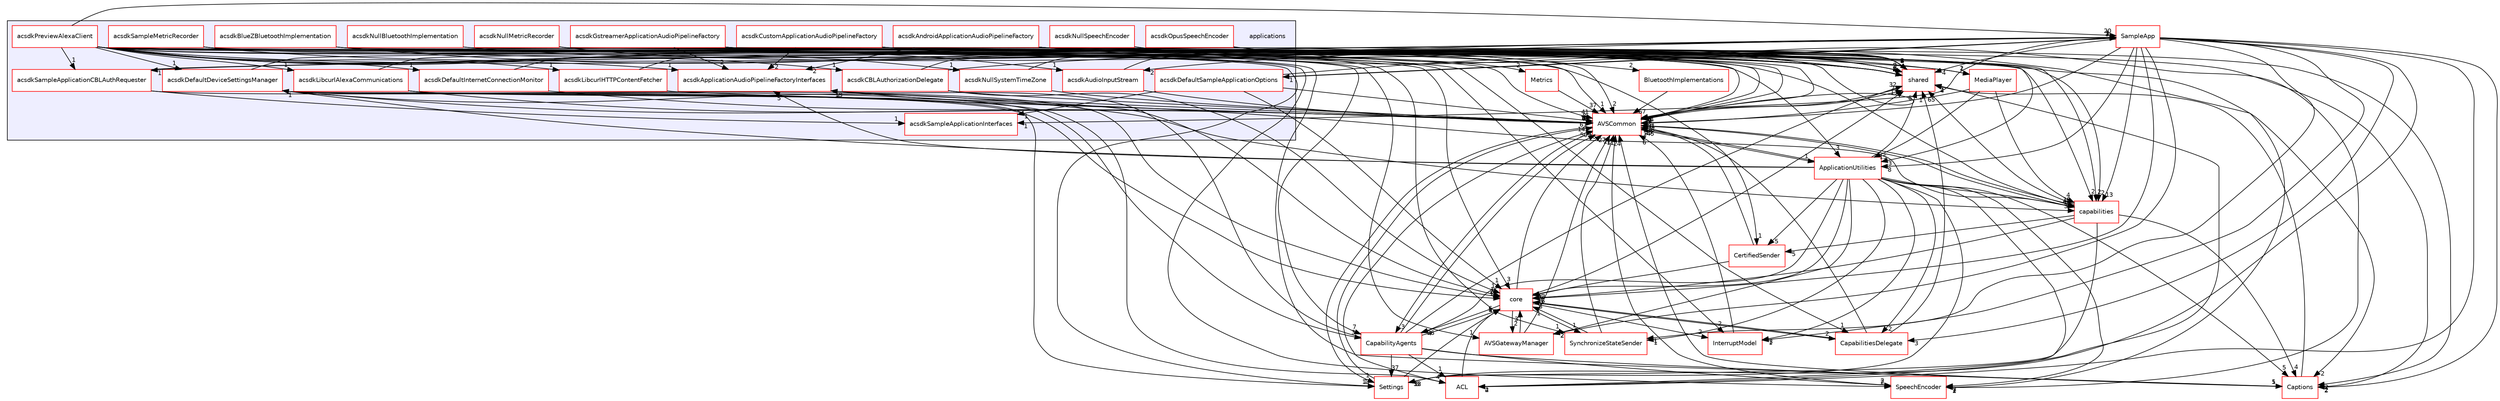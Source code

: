 digraph "/workplace/avs-device-sdk/applications" {
  compound=true
  node [ fontsize="10", fontname="Helvetica"];
  edge [ labelfontsize="10", labelfontname="Helvetica"];
  subgraph clusterdir_a6e4fee11f07c3b70486e88fe92cbbdc {
    graph [ bgcolor="#eeeeff", pencolor="black", label="" URL="dir_a6e4fee11f07c3b70486e88fe92cbbdc.html"];
    dir_a6e4fee11f07c3b70486e88fe92cbbdc [shape=plaintext label="applications"];
    dir_1cf53dd7f9966fe965530490bbad7057 [shape=box label="acsdkAndroidApplicationAudioPipelineFactory" color="red" fillcolor="white" style="filled" URL="dir_1cf53dd7f9966fe965530490bbad7057.html"];
    dir_5f7911d5aff7f3db61b81ea8d608701d [shape=box label="acsdkApplicationAudioPipelineFactoryInterfaces" color="red" fillcolor="white" style="filled" URL="dir_5f7911d5aff7f3db61b81ea8d608701d.html"];
    dir_6e5fdab6be803ed5b8181c38b7c94800 [shape=box label="acsdkAudioInputStream" color="red" fillcolor="white" style="filled" URL="dir_6e5fdab6be803ed5b8181c38b7c94800.html"];
    dir_6da513a35088d741074cab6b43d8e3f8 [shape=box label="acsdkBlueZBluetoothImplementation" color="red" fillcolor="white" style="filled" URL="dir_6da513a35088d741074cab6b43d8e3f8.html"];
    dir_364238d3763c18b6eab649c7e2690a5f [shape=box label="acsdkCBLAuthorizationDelegate" color="red" fillcolor="white" style="filled" URL="dir_364238d3763c18b6eab649c7e2690a5f.html"];
    dir_4db2804b83eeb6f824df12177a969a77 [shape=box label="acsdkCustomApplicationAudioPipelineFactory" color="red" fillcolor="white" style="filled" URL="dir_4db2804b83eeb6f824df12177a969a77.html"];
    dir_71f5bfcd0a5bab77daf39416ebe479fc [shape=box label="acsdkDefaultDeviceSettingsManager" color="red" fillcolor="white" style="filled" URL="dir_71f5bfcd0a5bab77daf39416ebe479fc.html"];
    dir_2b1324aab7372507d5b1023e15ff82ed [shape=box label="acsdkDefaultInternetConnectionMonitor" color="red" fillcolor="white" style="filled" URL="dir_2b1324aab7372507d5b1023e15ff82ed.html"];
    dir_d6da89875b90c7534db985b27b13c6a1 [shape=box label="acsdkDefaultSampleApplicationOptions" color="red" fillcolor="white" style="filled" URL="dir_d6da89875b90c7534db985b27b13c6a1.html"];
    dir_c1b37f1635fc8a7f15912cfd50e93f5b [shape=box label="acsdkGstreamerApplicationAudioPipelineFactory" color="red" fillcolor="white" style="filled" URL="dir_c1b37f1635fc8a7f15912cfd50e93f5b.html"];
    dir_dd3a3f4bad9cc2f3e4d0c1debdf7be7c [shape=box label="acsdkLibcurlAlexaCommunications" color="red" fillcolor="white" style="filled" URL="dir_dd3a3f4bad9cc2f3e4d0c1debdf7be7c.html"];
    dir_3331e98c94e2b3a45d3ee3dc3c4ccbde [shape=box label="acsdkLibcurlHTTPContentFetcher" color="red" fillcolor="white" style="filled" URL="dir_3331e98c94e2b3a45d3ee3dc3c4ccbde.html"];
    dir_e02d16e41de87394e4c037287f420699 [shape=box label="acsdkNullBluetoothImplementation" color="red" fillcolor="white" style="filled" URL="dir_e02d16e41de87394e4c037287f420699.html"];
    dir_3173ae89296cd01bbdb6a501d675bdf6 [shape=box label="acsdkNullMetricRecorder" color="red" fillcolor="white" style="filled" URL="dir_3173ae89296cd01bbdb6a501d675bdf6.html"];
    dir_7d20c5307202a034bc1a78ccc0c55583 [shape=box label="acsdkNullSpeechEncoder" color="red" fillcolor="white" style="filled" URL="dir_7d20c5307202a034bc1a78ccc0c55583.html"];
    dir_173ea26d5505b4a0e92ec4de82bbd352 [shape=box label="acsdkNullSystemTimeZone" color="red" fillcolor="white" style="filled" URL="dir_173ea26d5505b4a0e92ec4de82bbd352.html"];
    dir_96a67075439c4181990a0154ca292ecf [shape=box label="acsdkOpusSpeechEncoder" color="red" fillcolor="white" style="filled" URL="dir_96a67075439c4181990a0154ca292ecf.html"];
    dir_62711260edc4e066c7f76e6799d8392c [shape=box label="acsdkPreviewAlexaClient" color="red" fillcolor="white" style="filled" URL="dir_62711260edc4e066c7f76e6799d8392c.html"];
    dir_9ccf9315b0a27650f0f760a264808e11 [shape=box label="acsdkSampleApplicationCBLAuthRequester" color="red" fillcolor="white" style="filled" URL="dir_9ccf9315b0a27650f0f760a264808e11.html"];
    dir_0c573f6f99f98abb37dc81ba5bc6038c [shape=box label="acsdkSampleApplicationInterfaces" color="red" fillcolor="white" style="filled" URL="dir_0c573f6f99f98abb37dc81ba5bc6038c.html"];
    dir_f0211a837f5821a6a4f7dce18e559ffd [shape=box label="acsdkSampleMetricRecorder" color="red" fillcolor="white" style="filled" URL="dir_f0211a837f5821a6a4f7dce18e559ffd.html"];
  }
  dir_9982052f7ce695d12571567315b2fafa [shape=box label="shared" fillcolor="white" style="filled" color="red" URL="dir_9982052f7ce695d12571567315b2fafa.html"];
  dir_69fa8d0f4fee2820ffc8601fbf428b42 [shape=box label="SampleApp" fillcolor="white" style="filled" color="red" URL="dir_69fa8d0f4fee2820ffc8601fbf428b42.html"];
  dir_748b5abbb33df61eda67007924a1a0cb [shape=box label="ApplicationUtilities" fillcolor="white" style="filled" color="red" URL="dir_748b5abbb33df61eda67007924a1a0cb.html"];
  dir_7cf910bd1d7603f12ef47ff650cec893 [shape=box label="CapabilityAgents" fillcolor="white" style="filled" color="red" URL="dir_7cf910bd1d7603f12ef47ff650cec893.html"];
  dir_6b07903b29b547047bfa8a8b819c80bf [shape=box label="SpeechEncoder" fillcolor="white" style="filled" color="red" URL="dir_6b07903b29b547047bfa8a8b819c80bf.html"];
  dir_43f851592d494520999e836628ea5995 [shape=box label="Metrics" fillcolor="white" style="filled" color="red" URL="dir_43f851592d494520999e836628ea5995.html"];
  dir_de0e77330fd0ab33359e90b501923c8e [shape=box label="Captions" fillcolor="white" style="filled" color="red" URL="dir_de0e77330fd0ab33359e90b501923c8e.html"];
  dir_cf27311ab9f4263eef70b28364b95692 [shape=box label="CertifiedSender" fillcolor="white" style="filled" color="red" URL="dir_cf27311ab9f4263eef70b28364b95692.html"];
  dir_9d34932954f3d83257e5e12e3f421a72 [shape=box label="MediaPlayer" fillcolor="white" style="filled" color="red" URL="dir_9d34932954f3d83257e5e12e3f421a72.html"];
  dir_8ae0dd75af039a94f4269584fb8eef13 [shape=box label="Settings" fillcolor="white" style="filled" color="red" URL="dir_8ae0dd75af039a94f4269584fb8eef13.html"];
  dir_b1dfedc9efa610ba8c818c30206ff41f [shape=box label="ACL" fillcolor="white" style="filled" color="red" URL="dir_b1dfedc9efa610ba8c818c30206ff41f.html"];
  dir_13e65effb2bde530b17b3d5eefcd0266 [shape=box label="AVSCommon" fillcolor="white" style="filled" color="red" URL="dir_13e65effb2bde530b17b3d5eefcd0266.html"];
  dir_393484519c59ac99088674c9b5ebc5b9 [shape=box label="AVSGatewayManager" fillcolor="white" style="filled" color="red" URL="dir_393484519c59ac99088674c9b5ebc5b9.html"];
  dir_4270bfced15e0e73154b13468c7c9ad9 [shape=box label="core" fillcolor="white" style="filled" color="red" URL="dir_4270bfced15e0e73154b13468c7c9ad9.html"];
  dir_1da5878b5eab0954316ec5377b4b3029 [shape=box label="InterruptModel" fillcolor="white" style="filled" color="red" URL="dir_1da5878b5eab0954316ec5377b4b3029.html"];
  dir_55f1e16e469d547c636a522dac21b8a1 [shape=box label="capabilities" fillcolor="white" style="filled" color="red" URL="dir_55f1e16e469d547c636a522dac21b8a1.html"];
  dir_3bb03bb8f5c109658007b64753c5da0f [shape=box label="SynchronizeStateSender" fillcolor="white" style="filled" color="red" URL="dir_3bb03bb8f5c109658007b64753c5da0f.html"];
  dir_27114e8c504df5f4609f20f7d28eb6fc [shape=box label="BluetoothImplementations" fillcolor="white" style="filled" color="red" URL="dir_27114e8c504df5f4609f20f7d28eb6fc.html"];
  dir_924a657fe36215a0159270de1b610651 [shape=box label="CapabilitiesDelegate" fillcolor="white" style="filled" color="red" URL="dir_924a657fe36215a0159270de1b610651.html"];
  dir_9982052f7ce695d12571567315b2fafa->dir_13e65effb2bde530b17b3d5eefcd0266 [headlabel="14", labeldistance=1.5 headhref="dir_000598_000017.html"];
  dir_69fa8d0f4fee2820ffc8601fbf428b42->dir_0c573f6f99f98abb37dc81ba5bc6038c [headlabel="1", labeldistance=1.5 headhref="dir_000117_000110.html"];
  dir_69fa8d0f4fee2820ffc8601fbf428b42->dir_9982052f7ce695d12571567315b2fafa [headlabel="4", labeldistance=1.5 headhref="dir_000117_000598.html"];
  dir_69fa8d0f4fee2820ffc8601fbf428b42->dir_748b5abbb33df61eda67007924a1a0cb [headlabel="8", labeldistance=1.5 headhref="dir_000117_000113.html"];
  dir_69fa8d0f4fee2820ffc8601fbf428b42->dir_6e5fdab6be803ed5b8181c38b7c94800 [headlabel="2", labeldistance=1.5 headhref="dir_000117_000046.html"];
  dir_69fa8d0f4fee2820ffc8601fbf428b42->dir_de0e77330fd0ab33359e90b501923c8e [headlabel="2", labeldistance=1.5 headhref="dir_000117_000435.html"];
  dir_69fa8d0f4fee2820ffc8601fbf428b42->dir_8ae0dd75af039a94f4269584fb8eef13 [headlabel="12", labeldistance=1.5 headhref="dir_000117_000588.html"];
  dir_69fa8d0f4fee2820ffc8601fbf428b42->dir_b1dfedc9efa610ba8c818c30206ff41f [headlabel="2", labeldistance=1.5 headhref="dir_000117_000000.html"];
  dir_69fa8d0f4fee2820ffc8601fbf428b42->dir_13e65effb2bde530b17b3d5eefcd0266 [headlabel="131", labeldistance=1.5 headhref="dir_000117_000017.html"];
  dir_69fa8d0f4fee2820ffc8601fbf428b42->dir_393484519c59ac99088674c9b5ebc5b9 [headlabel="2", labeldistance=1.5 headhref="dir_000117_000247.html"];
  dir_69fa8d0f4fee2820ffc8601fbf428b42->dir_4270bfced15e0e73154b13468c7c9ad9 [headlabel="8", labeldistance=1.5 headhref="dir_000117_000461.html"];
  dir_69fa8d0f4fee2820ffc8601fbf428b42->dir_d6da89875b90c7534db985b27b13c6a1 [headlabel="1", labeldistance=1.5 headhref="dir_000117_000070.html"];
  dir_69fa8d0f4fee2820ffc8601fbf428b42->dir_1da5878b5eab0954316ec5377b4b3029 [headlabel="1", labeldistance=1.5 headhref="dir_000117_000524.html"];
  dir_69fa8d0f4fee2820ffc8601fbf428b42->dir_55f1e16e469d547c636a522dac21b8a1 [headlabel="13", labeldistance=1.5 headhref="dir_000117_000149.html"];
  dir_69fa8d0f4fee2820ffc8601fbf428b42->dir_3bb03bb8f5c109658007b64753c5da0f [headlabel="1", labeldistance=1.5 headhref="dir_000117_000649.html"];
  dir_69fa8d0f4fee2820ffc8601fbf428b42->dir_924a657fe36215a0159270de1b610651 [headlabel="3", labeldistance=1.5 headhref="dir_000117_000009.html"];
  dir_69fa8d0f4fee2820ffc8601fbf428b42->dir_9ccf9315b0a27650f0f760a264808e11 [headlabel="1", labeldistance=1.5 headhref="dir_000117_000106.html"];
  dir_748b5abbb33df61eda67007924a1a0cb->dir_9982052f7ce695d12571567315b2fafa [headlabel="8", labeldistance=1.5 headhref="dir_000113_000598.html"];
  dir_748b5abbb33df61eda67007924a1a0cb->dir_7cf910bd1d7603f12ef47ff650cec893 [headlabel="36", labeldistance=1.5 headhref="dir_000113_000357.html"];
  dir_748b5abbb33df61eda67007924a1a0cb->dir_6b07903b29b547047bfa8a8b819c80bf [headlabel="2", labeldistance=1.5 headhref="dir_000113_000634.html"];
  dir_748b5abbb33df61eda67007924a1a0cb->dir_71f5bfcd0a5bab77daf39416ebe479fc [headlabel="1", labeldistance=1.5 headhref="dir_000113_000062.html"];
  dir_748b5abbb33df61eda67007924a1a0cb->dir_5f7911d5aff7f3db61b81ea8d608701d [headlabel="5", labeldistance=1.5 headhref="dir_000113_000041.html"];
  dir_748b5abbb33df61eda67007924a1a0cb->dir_de0e77330fd0ab33359e90b501923c8e [headlabel="5", labeldistance=1.5 headhref="dir_000113_000435.html"];
  dir_748b5abbb33df61eda67007924a1a0cb->dir_cf27311ab9f4263eef70b28364b95692 [headlabel="5", labeldistance=1.5 headhref="dir_000113_000450.html"];
  dir_748b5abbb33df61eda67007924a1a0cb->dir_8ae0dd75af039a94f4269584fb8eef13 [headlabel="3", labeldistance=1.5 headhref="dir_000113_000588.html"];
  dir_748b5abbb33df61eda67007924a1a0cb->dir_b1dfedc9efa610ba8c818c30206ff41f [headlabel="4", labeldistance=1.5 headhref="dir_000113_000000.html"];
  dir_748b5abbb33df61eda67007924a1a0cb->dir_13e65effb2bde530b17b3d5eefcd0266 [headlabel="145", labeldistance=1.5 headhref="dir_000113_000017.html"];
  dir_748b5abbb33df61eda67007924a1a0cb->dir_393484519c59ac99088674c9b5ebc5b9 [headlabel="2", labeldistance=1.5 headhref="dir_000113_000247.html"];
  dir_748b5abbb33df61eda67007924a1a0cb->dir_4270bfced15e0e73154b13468c7c9ad9 [headlabel="13", labeldistance=1.5 headhref="dir_000113_000461.html"];
  dir_748b5abbb33df61eda67007924a1a0cb->dir_1da5878b5eab0954316ec5377b4b3029 [headlabel="3", labeldistance=1.5 headhref="dir_000113_000524.html"];
  dir_748b5abbb33df61eda67007924a1a0cb->dir_55f1e16e469d547c636a522dac21b8a1 [headlabel="47", labeldistance=1.5 headhref="dir_000113_000149.html"];
  dir_748b5abbb33df61eda67007924a1a0cb->dir_3bb03bb8f5c109658007b64753c5da0f [headlabel="1", labeldistance=1.5 headhref="dir_000113_000649.html"];
  dir_748b5abbb33df61eda67007924a1a0cb->dir_924a657fe36215a0159270de1b610651 [headlabel="2", labeldistance=1.5 headhref="dir_000113_000009.html"];
  dir_dd3a3f4bad9cc2f3e4d0c1debdf7be7c->dir_9982052f7ce695d12571567315b2fafa [headlabel="6", labeldistance=1.5 headhref="dir_000074_000598.html"];
  dir_dd3a3f4bad9cc2f3e4d0c1debdf7be7c->dir_b1dfedc9efa610ba8c818c30206ff41f [headlabel="4", labeldistance=1.5 headhref="dir_000074_000000.html"];
  dir_dd3a3f4bad9cc2f3e4d0c1debdf7be7c->dir_13e65effb2bde530b17b3d5eefcd0266 [headlabel="7", labeldistance=1.5 headhref="dir_000074_000017.html"];
  dir_dd3a3f4bad9cc2f3e4d0c1debdf7be7c->dir_4270bfced15e0e73154b13468c7c9ad9 [headlabel="1", labeldistance=1.5 headhref="dir_000074_000461.html"];
  dir_6e5fdab6be803ed5b8181c38b7c94800->dir_9982052f7ce695d12571567315b2fafa [headlabel="3", labeldistance=1.5 headhref="dir_000046_000598.html"];
  dir_6e5fdab6be803ed5b8181c38b7c94800->dir_13e65effb2bde530b17b3d5eefcd0266 [headlabel="7", labeldistance=1.5 headhref="dir_000046_000017.html"];
  dir_7cf910bd1d7603f12ef47ff650cec893->dir_9982052f7ce695d12571567315b2fafa [headlabel="32", labeldistance=1.5 headhref="dir_000357_000598.html"];
  dir_7cf910bd1d7603f12ef47ff650cec893->dir_6b07903b29b547047bfa8a8b819c80bf [headlabel="2", labeldistance=1.5 headhref="dir_000357_000634.html"];
  dir_7cf910bd1d7603f12ef47ff650cec893->dir_5f7911d5aff7f3db61b81ea8d608701d [headlabel="2", labeldistance=1.5 headhref="dir_000357_000041.html"];
  dir_7cf910bd1d7603f12ef47ff650cec893->dir_de0e77330fd0ab33359e90b501923c8e [headlabel="5", labeldistance=1.5 headhref="dir_000357_000435.html"];
  dir_7cf910bd1d7603f12ef47ff650cec893->dir_8ae0dd75af039a94f4269584fb8eef13 [headlabel="37", labeldistance=1.5 headhref="dir_000357_000588.html"];
  dir_7cf910bd1d7603f12ef47ff650cec893->dir_b1dfedc9efa610ba8c818c30206ff41f [headlabel="1", labeldistance=1.5 headhref="dir_000357_000000.html"];
  dir_7cf910bd1d7603f12ef47ff650cec893->dir_13e65effb2bde530b17b3d5eefcd0266 [headlabel="509", labeldistance=1.5 headhref="dir_000357_000017.html"];
  dir_7cf910bd1d7603f12ef47ff650cec893->dir_4270bfced15e0e73154b13468c7c9ad9 [headlabel="6", labeldistance=1.5 headhref="dir_000357_000461.html"];
  dir_6b07903b29b547047bfa8a8b819c80bf->dir_13e65effb2bde530b17b3d5eefcd0266 [headlabel="11", labeldistance=1.5 headhref="dir_000634_000017.html"];
  dir_43f851592d494520999e836628ea5995->dir_13e65effb2bde530b17b3d5eefcd0266 [headlabel="37", labeldistance=1.5 headhref="dir_000559_000017.html"];
  dir_364238d3763c18b6eab649c7e2690a5f->dir_9982052f7ce695d12571567315b2fafa [headlabel="3", labeldistance=1.5 headhref="dir_000058_000598.html"];
  dir_364238d3763c18b6eab649c7e2690a5f->dir_69fa8d0f4fee2820ffc8601fbf428b42 [headlabel="3", labeldistance=1.5 headhref="dir_000058_000117.html"];
  dir_364238d3763c18b6eab649c7e2690a5f->dir_13e65effb2bde530b17b3d5eefcd0266 [headlabel="4", labeldistance=1.5 headhref="dir_000058_000017.html"];
  dir_364238d3763c18b6eab649c7e2690a5f->dir_4270bfced15e0e73154b13468c7c9ad9 [headlabel="1", labeldistance=1.5 headhref="dir_000058_000461.html"];
  dir_71f5bfcd0a5bab77daf39416ebe479fc->dir_9982052f7ce695d12571567315b2fafa [headlabel="3", labeldistance=1.5 headhref="dir_000062_000598.html"];
  dir_71f5bfcd0a5bab77daf39416ebe479fc->dir_7cf910bd1d7603f12ef47ff650cec893 [headlabel="3", labeldistance=1.5 headhref="dir_000062_000357.html"];
  dir_71f5bfcd0a5bab77daf39416ebe479fc->dir_8ae0dd75af039a94f4269584fb8eef13 [headlabel="13", labeldistance=1.5 headhref="dir_000062_000588.html"];
  dir_71f5bfcd0a5bab77daf39416ebe479fc->dir_13e65effb2bde530b17b3d5eefcd0266 [headlabel="12", labeldistance=1.5 headhref="dir_000062_000017.html"];
  dir_71f5bfcd0a5bab77daf39416ebe479fc->dir_4270bfced15e0e73154b13468c7c9ad9 [headlabel="2", labeldistance=1.5 headhref="dir_000062_000461.html"];
  dir_71f5bfcd0a5bab77daf39416ebe479fc->dir_55f1e16e469d547c636a522dac21b8a1 [headlabel="3", labeldistance=1.5 headhref="dir_000062_000149.html"];
  dir_5f7911d5aff7f3db61b81ea8d608701d->dir_13e65effb2bde530b17b3d5eefcd0266 [headlabel="5", labeldistance=1.5 headhref="dir_000041_000017.html"];
  dir_4db2804b83eeb6f824df12177a969a77->dir_9982052f7ce695d12571567315b2fafa [headlabel="5", labeldistance=1.5 headhref="dir_000032_000598.html"];
  dir_4db2804b83eeb6f824df12177a969a77->dir_5f7911d5aff7f3db61b81ea8d608701d [headlabel="2", labeldistance=1.5 headhref="dir_000032_000041.html"];
  dir_4db2804b83eeb6f824df12177a969a77->dir_de0e77330fd0ab33359e90b501923c8e [headlabel="2", labeldistance=1.5 headhref="dir_000032_000435.html"];
  dir_4db2804b83eeb6f824df12177a969a77->dir_13e65effb2bde530b17b3d5eefcd0266 [headlabel="9", labeldistance=1.5 headhref="dir_000032_000017.html"];
  dir_4db2804b83eeb6f824df12177a969a77->dir_55f1e16e469d547c636a522dac21b8a1 [headlabel="2", labeldistance=1.5 headhref="dir_000032_000149.html"];
  dir_de0e77330fd0ab33359e90b501923c8e->dir_9982052f7ce695d12571567315b2fafa [headlabel="4", labeldistance=1.5 headhref="dir_000435_000598.html"];
  dir_de0e77330fd0ab33359e90b501923c8e->dir_13e65effb2bde530b17b3d5eefcd0266 [headlabel="24", labeldistance=1.5 headhref="dir_000435_000017.html"];
  dir_cf27311ab9f4263eef70b28364b95692->dir_13e65effb2bde530b17b3d5eefcd0266 [headlabel="25", labeldistance=1.5 headhref="dir_000450_000017.html"];
  dir_cf27311ab9f4263eef70b28364b95692->dir_4270bfced15e0e73154b13468c7c9ad9 [headlabel="6", labeldistance=1.5 headhref="dir_000450_000461.html"];
  dir_9d34932954f3d83257e5e12e3f421a72->dir_748b5abbb33df61eda67007924a1a0cb [headlabel="15", labeldistance=1.5 headhref="dir_000548_000113.html"];
  dir_9d34932954f3d83257e5e12e3f421a72->dir_13e65effb2bde530b17b3d5eefcd0266 [headlabel="78", labeldistance=1.5 headhref="dir_000548_000017.html"];
  dir_9d34932954f3d83257e5e12e3f421a72->dir_55f1e16e469d547c636a522dac21b8a1 [headlabel="4", labeldistance=1.5 headhref="dir_000548_000149.html"];
  dir_8ae0dd75af039a94f4269584fb8eef13->dir_13e65effb2bde530b17b3d5eefcd0266 [headlabel="61", labeldistance=1.5 headhref="dir_000588_000017.html"];
  dir_8ae0dd75af039a94f4269584fb8eef13->dir_4270bfced15e0e73154b13468c7c9ad9 [headlabel="4", labeldistance=1.5 headhref="dir_000588_000461.html"];
  dir_b1dfedc9efa610ba8c818c30206ff41f->dir_9982052f7ce695d12571567315b2fafa [headlabel="2", labeldistance=1.5 headhref="dir_000000_000598.html"];
  dir_b1dfedc9efa610ba8c818c30206ff41f->dir_13e65effb2bde530b17b3d5eefcd0266 [headlabel="142", labeldistance=1.5 headhref="dir_000000_000017.html"];
  dir_b1dfedc9efa610ba8c818c30206ff41f->dir_4270bfced15e0e73154b13468c7c9ad9 [headlabel="1", labeldistance=1.5 headhref="dir_000000_000461.html"];
  dir_2b1324aab7372507d5b1023e15ff82ed->dir_9982052f7ce695d12571567315b2fafa [headlabel="2", labeldistance=1.5 headhref="dir_000066_000598.html"];
  dir_2b1324aab7372507d5b1023e15ff82ed->dir_13e65effb2bde530b17b3d5eefcd0266 [headlabel="3", labeldistance=1.5 headhref="dir_000066_000017.html"];
  dir_13e65effb2bde530b17b3d5eefcd0266->dir_9982052f7ce695d12571567315b2fafa [headlabel="2", labeldistance=1.5 headhref="dir_000017_000598.html"];
  dir_13e65effb2bde530b17b3d5eefcd0266->dir_748b5abbb33df61eda67007924a1a0cb [headlabel="1", labeldistance=1.5 headhref="dir_000017_000113.html"];
  dir_13e65effb2bde530b17b3d5eefcd0266->dir_7cf910bd1d7603f12ef47ff650cec893 [headlabel="3", labeldistance=1.5 headhref="dir_000017_000357.html"];
  dir_13e65effb2bde530b17b3d5eefcd0266->dir_8ae0dd75af039a94f4269584fb8eef13 [headlabel="1", labeldistance=1.5 headhref="dir_000017_000588.html"];
  dir_13e65effb2bde530b17b3d5eefcd0266->dir_55f1e16e469d547c636a522dac21b8a1 [headlabel="4", labeldistance=1.5 headhref="dir_000017_000149.html"];
  dir_1cf53dd7f9966fe965530490bbad7057->dir_9982052f7ce695d12571567315b2fafa [headlabel="5", labeldistance=1.5 headhref="dir_000029_000598.html"];
  dir_1cf53dd7f9966fe965530490bbad7057->dir_748b5abbb33df61eda67007924a1a0cb [headlabel="3", labeldistance=1.5 headhref="dir_000029_000113.html"];
  dir_1cf53dd7f9966fe965530490bbad7057->dir_5f7911d5aff7f3db61b81ea8d608701d [headlabel="2", labeldistance=1.5 headhref="dir_000029_000041.html"];
  dir_1cf53dd7f9966fe965530490bbad7057->dir_de0e77330fd0ab33359e90b501923c8e [headlabel="2", labeldistance=1.5 headhref="dir_000029_000435.html"];
  dir_1cf53dd7f9966fe965530490bbad7057->dir_9d34932954f3d83257e5e12e3f421a72 [headlabel="2", labeldistance=1.5 headhref="dir_000029_000548.html"];
  dir_1cf53dd7f9966fe965530490bbad7057->dir_13e65effb2bde530b17b3d5eefcd0266 [headlabel="9", labeldistance=1.5 headhref="dir_000029_000017.html"];
  dir_1cf53dd7f9966fe965530490bbad7057->dir_55f1e16e469d547c636a522dac21b8a1 [headlabel="2", labeldistance=1.5 headhref="dir_000029_000149.html"];
  dir_393484519c59ac99088674c9b5ebc5b9->dir_13e65effb2bde530b17b3d5eefcd0266 [headlabel="27", labeldistance=1.5 headhref="dir_000247_000017.html"];
  dir_393484519c59ac99088674c9b5ebc5b9->dir_4270bfced15e0e73154b13468c7c9ad9 [headlabel="3", labeldistance=1.5 headhref="dir_000247_000461.html"];
  dir_4270bfced15e0e73154b13468c7c9ad9->dir_9982052f7ce695d12571567315b2fafa [headlabel="13", labeldistance=1.5 headhref="dir_000461_000598.html"];
  dir_4270bfced15e0e73154b13468c7c9ad9->dir_7cf910bd1d7603f12ef47ff650cec893 [headlabel="4", labeldistance=1.5 headhref="dir_000461_000357.html"];
  dir_4270bfced15e0e73154b13468c7c9ad9->dir_13e65effb2bde530b17b3d5eefcd0266 [headlabel="76", labeldistance=1.5 headhref="dir_000461_000017.html"];
  dir_4270bfced15e0e73154b13468c7c9ad9->dir_393484519c59ac99088674c9b5ebc5b9 [headlabel="2", labeldistance=1.5 headhref="dir_000461_000247.html"];
  dir_4270bfced15e0e73154b13468c7c9ad9->dir_1da5878b5eab0954316ec5377b4b3029 [headlabel="2", labeldistance=1.5 headhref="dir_000461_000524.html"];
  dir_4270bfced15e0e73154b13468c7c9ad9->dir_3bb03bb8f5c109658007b64753c5da0f [headlabel="1", labeldistance=1.5 headhref="dir_000461_000649.html"];
  dir_4270bfced15e0e73154b13468c7c9ad9->dir_924a657fe36215a0159270de1b610651 [headlabel="2", labeldistance=1.5 headhref="dir_000461_000009.html"];
  dir_62711260edc4e066c7f76e6799d8392c->dir_9982052f7ce695d12571567315b2fafa [headlabel="7", labeldistance=1.5 headhref="dir_000102_000598.html"];
  dir_62711260edc4e066c7f76e6799d8392c->dir_69fa8d0f4fee2820ffc8601fbf428b42 [headlabel="20", labeldistance=1.5 headhref="dir_000102_000117.html"];
  dir_62711260edc4e066c7f76e6799d8392c->dir_748b5abbb33df61eda67007924a1a0cb [headlabel="3", labeldistance=1.5 headhref="dir_000102_000113.html"];
  dir_62711260edc4e066c7f76e6799d8392c->dir_dd3a3f4bad9cc2f3e4d0c1debdf7be7c [headlabel="1", labeldistance=1.5 headhref="dir_000102_000074.html"];
  dir_62711260edc4e066c7f76e6799d8392c->dir_6e5fdab6be803ed5b8181c38b7c94800 [headlabel="1", labeldistance=1.5 headhref="dir_000102_000046.html"];
  dir_62711260edc4e066c7f76e6799d8392c->dir_7cf910bd1d7603f12ef47ff650cec893 [headlabel="7", labeldistance=1.5 headhref="dir_000102_000357.html"];
  dir_62711260edc4e066c7f76e6799d8392c->dir_6b07903b29b547047bfa8a8b819c80bf [headlabel="2", labeldistance=1.5 headhref="dir_000102_000634.html"];
  dir_62711260edc4e066c7f76e6799d8392c->dir_364238d3763c18b6eab649c7e2690a5f [headlabel="1", labeldistance=1.5 headhref="dir_000102_000058.html"];
  dir_62711260edc4e066c7f76e6799d8392c->dir_71f5bfcd0a5bab77daf39416ebe479fc [headlabel="1", labeldistance=1.5 headhref="dir_000102_000062.html"];
  dir_62711260edc4e066c7f76e6799d8392c->dir_5f7911d5aff7f3db61b81ea8d608701d [headlabel="1", labeldistance=1.5 headhref="dir_000102_000041.html"];
  dir_62711260edc4e066c7f76e6799d8392c->dir_de0e77330fd0ab33359e90b501923c8e [headlabel="1", labeldistance=1.5 headhref="dir_000102_000435.html"];
  dir_62711260edc4e066c7f76e6799d8392c->dir_cf27311ab9f4263eef70b28364b95692 [headlabel="1", labeldistance=1.5 headhref="dir_000102_000450.html"];
  dir_62711260edc4e066c7f76e6799d8392c->dir_8ae0dd75af039a94f4269584fb8eef13 [headlabel="1", labeldistance=1.5 headhref="dir_000102_000588.html"];
  dir_62711260edc4e066c7f76e6799d8392c->dir_2b1324aab7372507d5b1023e15ff82ed [headlabel="1", labeldistance=1.5 headhref="dir_000102_000066.html"];
  dir_62711260edc4e066c7f76e6799d8392c->dir_13e65effb2bde530b17b3d5eefcd0266 [headlabel="41", labeldistance=1.5 headhref="dir_000102_000017.html"];
  dir_62711260edc4e066c7f76e6799d8392c->dir_393484519c59ac99088674c9b5ebc5b9 [headlabel="1", labeldistance=1.5 headhref="dir_000102_000247.html"];
  dir_62711260edc4e066c7f76e6799d8392c->dir_4270bfced15e0e73154b13468c7c9ad9 [headlabel="3", labeldistance=1.5 headhref="dir_000102_000461.html"];
  dir_62711260edc4e066c7f76e6799d8392c->dir_173ea26d5505b4a0e92ec4de82bbd352 [headlabel="1", labeldistance=1.5 headhref="dir_000102_000098.html"];
  dir_62711260edc4e066c7f76e6799d8392c->dir_1da5878b5eab0954316ec5377b4b3029 [headlabel="2", labeldistance=1.5 headhref="dir_000102_000524.html"];
  dir_62711260edc4e066c7f76e6799d8392c->dir_55f1e16e469d547c636a522dac21b8a1 [headlabel="18", labeldistance=1.5 headhref="dir_000102_000149.html"];
  dir_62711260edc4e066c7f76e6799d8392c->dir_3bb03bb8f5c109658007b64753c5da0f [headlabel="1", labeldistance=1.5 headhref="dir_000102_000649.html"];
  dir_62711260edc4e066c7f76e6799d8392c->dir_3331e98c94e2b3a45d3ee3dc3c4ccbde [headlabel="1", labeldistance=1.5 headhref="dir_000102_000078.html"];
  dir_62711260edc4e066c7f76e6799d8392c->dir_924a657fe36215a0159270de1b610651 [headlabel="1", labeldistance=1.5 headhref="dir_000102_000009.html"];
  dir_62711260edc4e066c7f76e6799d8392c->dir_9ccf9315b0a27650f0f760a264808e11 [headlabel="1", labeldistance=1.5 headhref="dir_000102_000106.html"];
  dir_96a67075439c4181990a0154ca292ecf->dir_9982052f7ce695d12571567315b2fafa [headlabel="2", labeldistance=1.5 headhref="dir_000093_000598.html"];
  dir_96a67075439c4181990a0154ca292ecf->dir_6b07903b29b547047bfa8a8b819c80bf [headlabel="2", labeldistance=1.5 headhref="dir_000093_000634.html"];
  dir_e02d16e41de87394e4c037287f420699->dir_9982052f7ce695d12571567315b2fafa [headlabel="3", labeldistance=1.5 headhref="dir_000053_000598.html"];
  dir_e02d16e41de87394e4c037287f420699->dir_13e65effb2bde530b17b3d5eefcd0266 [headlabel="2", labeldistance=1.5 headhref="dir_000053_000017.html"];
  dir_6da513a35088d741074cab6b43d8e3f8->dir_9982052f7ce695d12571567315b2fafa [headlabel="4", labeldistance=1.5 headhref="dir_000050_000598.html"];
  dir_6da513a35088d741074cab6b43d8e3f8->dir_13e65effb2bde530b17b3d5eefcd0266 [headlabel="2", labeldistance=1.5 headhref="dir_000050_000017.html"];
  dir_6da513a35088d741074cab6b43d8e3f8->dir_27114e8c504df5f4609f20f7d28eb6fc [headlabel="2", labeldistance=1.5 headhref="dir_000050_000255.html"];
  dir_173ea26d5505b4a0e92ec4de82bbd352->dir_9982052f7ce695d12571567315b2fafa [headlabel="2", labeldistance=1.5 headhref="dir_000098_000598.html"];
  dir_173ea26d5505b4a0e92ec4de82bbd352->dir_13e65effb2bde530b17b3d5eefcd0266 [headlabel="1", labeldistance=1.5 headhref="dir_000098_000017.html"];
  dir_1da5878b5eab0954316ec5377b4b3029->dir_13e65effb2bde530b17b3d5eefcd0266 [headlabel="6", labeldistance=1.5 headhref="dir_000524_000017.html"];
  dir_d6da89875b90c7534db985b27b13c6a1->dir_0c573f6f99f98abb37dc81ba5bc6038c [headlabel="1", labeldistance=1.5 headhref="dir_000070_000110.html"];
  dir_d6da89875b90c7534db985b27b13c6a1->dir_9982052f7ce695d12571567315b2fafa [headlabel="3", labeldistance=1.5 headhref="dir_000070_000598.html"];
  dir_d6da89875b90c7534db985b27b13c6a1->dir_69fa8d0f4fee2820ffc8601fbf428b42 [headlabel="3", labeldistance=1.5 headhref="dir_000070_000117.html"];
  dir_d6da89875b90c7534db985b27b13c6a1->dir_13e65effb2bde530b17b3d5eefcd0266 [headlabel="8", labeldistance=1.5 headhref="dir_000070_000017.html"];
  dir_d6da89875b90c7534db985b27b13c6a1->dir_4270bfced15e0e73154b13468c7c9ad9 [headlabel="1", labeldistance=1.5 headhref="dir_000070_000461.html"];
  dir_f0211a837f5821a6a4f7dce18e559ffd->dir_9982052f7ce695d12571567315b2fafa [headlabel="2", labeldistance=1.5 headhref="dir_000085_000598.html"];
  dir_f0211a837f5821a6a4f7dce18e559ffd->dir_43f851592d494520999e836628ea5995 [headlabel="2", labeldistance=1.5 headhref="dir_000085_000559.html"];
  dir_f0211a837f5821a6a4f7dce18e559ffd->dir_13e65effb2bde530b17b3d5eefcd0266 [headlabel="1", labeldistance=1.5 headhref="dir_000085_000017.html"];
  dir_55f1e16e469d547c636a522dac21b8a1->dir_9982052f7ce695d12571567315b2fafa [headlabel="65", labeldistance=1.5 headhref="dir_000149_000598.html"];
  dir_55f1e16e469d547c636a522dac21b8a1->dir_5f7911d5aff7f3db61b81ea8d608701d [headlabel="13", labeldistance=1.5 headhref="dir_000149_000041.html"];
  dir_55f1e16e469d547c636a522dac21b8a1->dir_de0e77330fd0ab33359e90b501923c8e [headlabel="4", labeldistance=1.5 headhref="dir_000149_000435.html"];
  dir_55f1e16e469d547c636a522dac21b8a1->dir_cf27311ab9f4263eef70b28364b95692 [headlabel="5", labeldistance=1.5 headhref="dir_000149_000450.html"];
  dir_55f1e16e469d547c636a522dac21b8a1->dir_8ae0dd75af039a94f4269584fb8eef13 [headlabel="33", labeldistance=1.5 headhref="dir_000149_000588.html"];
  dir_55f1e16e469d547c636a522dac21b8a1->dir_13e65effb2bde530b17b3d5eefcd0266 [headlabel="528", labeldistance=1.5 headhref="dir_000149_000017.html"];
  dir_55f1e16e469d547c636a522dac21b8a1->dir_4270bfced15e0e73154b13468c7c9ad9 [headlabel="16", labeldistance=1.5 headhref="dir_000149_000461.html"];
  dir_3bb03bb8f5c109658007b64753c5da0f->dir_13e65effb2bde530b17b3d5eefcd0266 [headlabel="22", labeldistance=1.5 headhref="dir_000649_000017.html"];
  dir_3bb03bb8f5c109658007b64753c5da0f->dir_4270bfced15e0e73154b13468c7c9ad9 [headlabel="1", labeldistance=1.5 headhref="dir_000649_000461.html"];
  dir_3331e98c94e2b3a45d3ee3dc3c4ccbde->dir_9982052f7ce695d12571567315b2fafa [headlabel="4", labeldistance=1.5 headhref="dir_000078_000598.html"];
  dir_3331e98c94e2b3a45d3ee3dc3c4ccbde->dir_13e65effb2bde530b17b3d5eefcd0266 [headlabel="2", labeldistance=1.5 headhref="dir_000078_000017.html"];
  dir_27114e8c504df5f4609f20f7d28eb6fc->dir_13e65effb2bde530b17b3d5eefcd0266 [headlabel="67", labeldistance=1.5 headhref="dir_000255_000017.html"];
  dir_3173ae89296cd01bbdb6a501d675bdf6->dir_9982052f7ce695d12571567315b2fafa [headlabel="2", labeldistance=1.5 headhref="dir_000082_000598.html"];
  dir_3173ae89296cd01bbdb6a501d675bdf6->dir_13e65effb2bde530b17b3d5eefcd0266 [headlabel="1", labeldistance=1.5 headhref="dir_000082_000017.html"];
  dir_924a657fe36215a0159270de1b610651->dir_9982052f7ce695d12571567315b2fafa [headlabel="1", labeldistance=1.5 headhref="dir_000009_000598.html"];
  dir_924a657fe36215a0159270de1b610651->dir_13e65effb2bde530b17b3d5eefcd0266 [headlabel="59", labeldistance=1.5 headhref="dir_000009_000017.html"];
  dir_924a657fe36215a0159270de1b610651->dir_4270bfced15e0e73154b13468c7c9ad9 [headlabel="6", labeldistance=1.5 headhref="dir_000009_000461.html"];
  dir_c1b37f1635fc8a7f15912cfd50e93f5b->dir_9982052f7ce695d12571567315b2fafa [headlabel="5", labeldistance=1.5 headhref="dir_000035_000598.html"];
  dir_c1b37f1635fc8a7f15912cfd50e93f5b->dir_5f7911d5aff7f3db61b81ea8d608701d [headlabel="2", labeldistance=1.5 headhref="dir_000035_000041.html"];
  dir_c1b37f1635fc8a7f15912cfd50e93f5b->dir_de0e77330fd0ab33359e90b501923c8e [headlabel="2", labeldistance=1.5 headhref="dir_000035_000435.html"];
  dir_c1b37f1635fc8a7f15912cfd50e93f5b->dir_9d34932954f3d83257e5e12e3f421a72 [headlabel="1", labeldistance=1.5 headhref="dir_000035_000548.html"];
  dir_c1b37f1635fc8a7f15912cfd50e93f5b->dir_13e65effb2bde530b17b3d5eefcd0266 [headlabel="9", labeldistance=1.5 headhref="dir_000035_000017.html"];
  dir_c1b37f1635fc8a7f15912cfd50e93f5b->dir_55f1e16e469d547c636a522dac21b8a1 [headlabel="2", labeldistance=1.5 headhref="dir_000035_000149.html"];
  dir_9ccf9315b0a27650f0f760a264808e11->dir_0c573f6f99f98abb37dc81ba5bc6038c [headlabel="1", labeldistance=1.5 headhref="dir_000106_000110.html"];
  dir_9ccf9315b0a27650f0f760a264808e11->dir_69fa8d0f4fee2820ffc8601fbf428b42 [headlabel="1", labeldistance=1.5 headhref="dir_000106_000117.html"];
  dir_9ccf9315b0a27650f0f760a264808e11->dir_4270bfced15e0e73154b13468c7c9ad9 [headlabel="1", labeldistance=1.5 headhref="dir_000106_000461.html"];
  dir_7d20c5307202a034bc1a78ccc0c55583->dir_9982052f7ce695d12571567315b2fafa [headlabel="2", labeldistance=1.5 headhref="dir_000090_000598.html"];
  dir_7d20c5307202a034bc1a78ccc0c55583->dir_6b07903b29b547047bfa8a8b819c80bf [headlabel="1", labeldistance=1.5 headhref="dir_000090_000634.html"];
}
